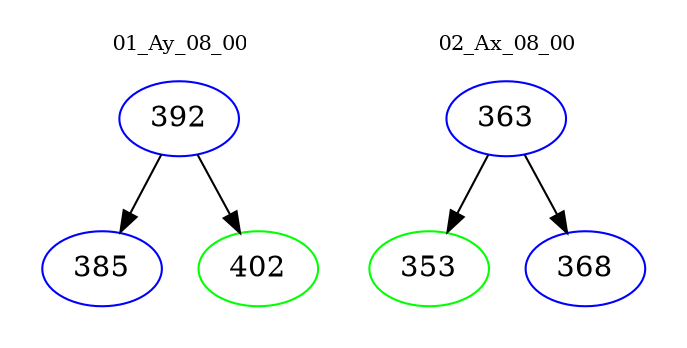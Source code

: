 digraph{
subgraph cluster_0 {
color = white
label = "01_Ay_08_00";
fontsize=10;
T0_392 [label="392", color="blue"]
T0_392 -> T0_385 [color="black"]
T0_385 [label="385", color="blue"]
T0_392 -> T0_402 [color="black"]
T0_402 [label="402", color="green"]
}
subgraph cluster_1 {
color = white
label = "02_Ax_08_00";
fontsize=10;
T1_363 [label="363", color="blue"]
T1_363 -> T1_353 [color="black"]
T1_353 [label="353", color="green"]
T1_363 -> T1_368 [color="black"]
T1_368 [label="368", color="blue"]
}
}
